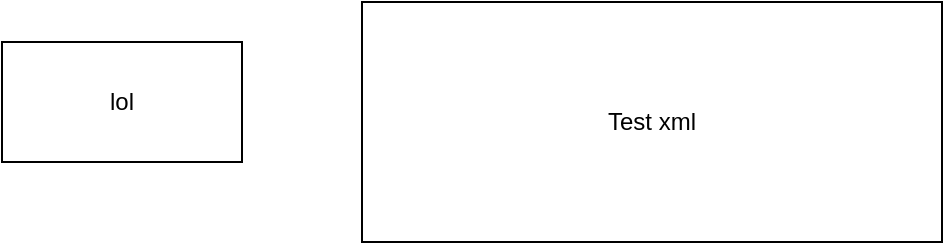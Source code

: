<mxfile version="20.5.3" type="embed"><diagram name="Page-1" id="C4dI0QD6Gjv0VmhcaG2w"><mxGraphModel dx="625" dy="393" grid="1" gridSize="10" guides="1" tooltips="1" connect="1" arrows="1" fold="1" page="1" pageScale="1" pageWidth="827" pageHeight="1169" math="0" shadow="0"><root><mxCell id="0"/><mxCell id="1" parent="0"/><mxCell id="-SDqIbPEVORPImg82mjy-1" value="Test xml" style="rounded=0;whiteSpace=wrap;html=1;" parent="1" vertex="1"><mxGeometry x="230" y="110" width="290" height="120" as="geometry"/></mxCell><mxCell id="2" value="lol" style="rounded=0;whiteSpace=wrap;html=1;" vertex="1" parent="1"><mxGeometry x="50" y="130" width="120" height="60" as="geometry"/></mxCell></root></mxGraphModel></diagram></mxfile>